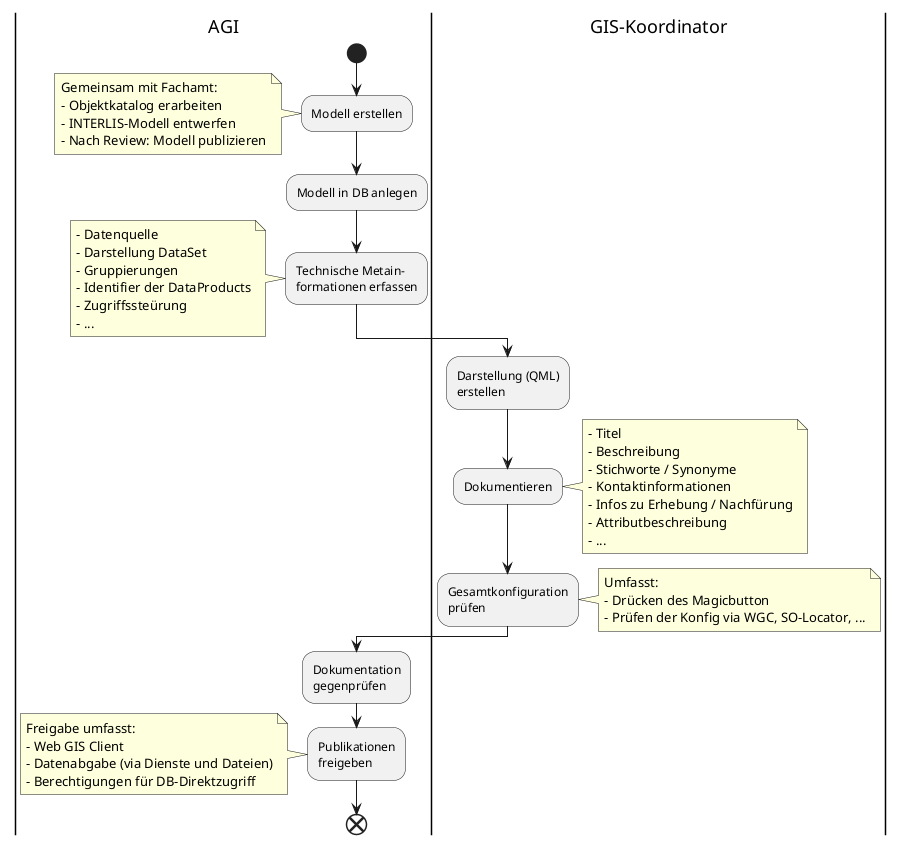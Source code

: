 @startuml
|AGI|
start

:Modell erstellen;

note left
Gemeinsam mit Fachamt:
- Objektkatalog erarbeiten
- INTERLIS-Modell entwerfen
- Nach Review: Modell publizieren
end note

:Modell in DB anlegen;

:Technische Metain-
formationen erfassen;

note left
- Datenquelle
- Darstellung DataSet
- Gruppierungen
- Identifier der DataProducts
- Zugriffssteürung
- ...
end note

|GIS-Koordinator|
:Darstellung (QML)
erstellen;

:Dokumentieren;

note right
- Titel
- Beschreibung
- Stichworte / Synonyme
- Kontaktinformationen
- Infos zu Erhebung / Nachfürung
- Attributbeschreibung
- ...
end note

:Gesamtkonfiguration
prüfen;

note right
Umfasst:
- Drücken des Magicbutton
- Prüfen der Konfig via WGC, SO-Locator, ...
end note

|AGI|
:Dokumentation
gegenprüfen;

:Publikationen
freigeben;

note left
Freigabe umfasst:
- Web GIS Client
- Datenabgabe (via Dienste und Dateien)
- Berechtigungen für DB-Direktzugriff
end note

end
@enduml